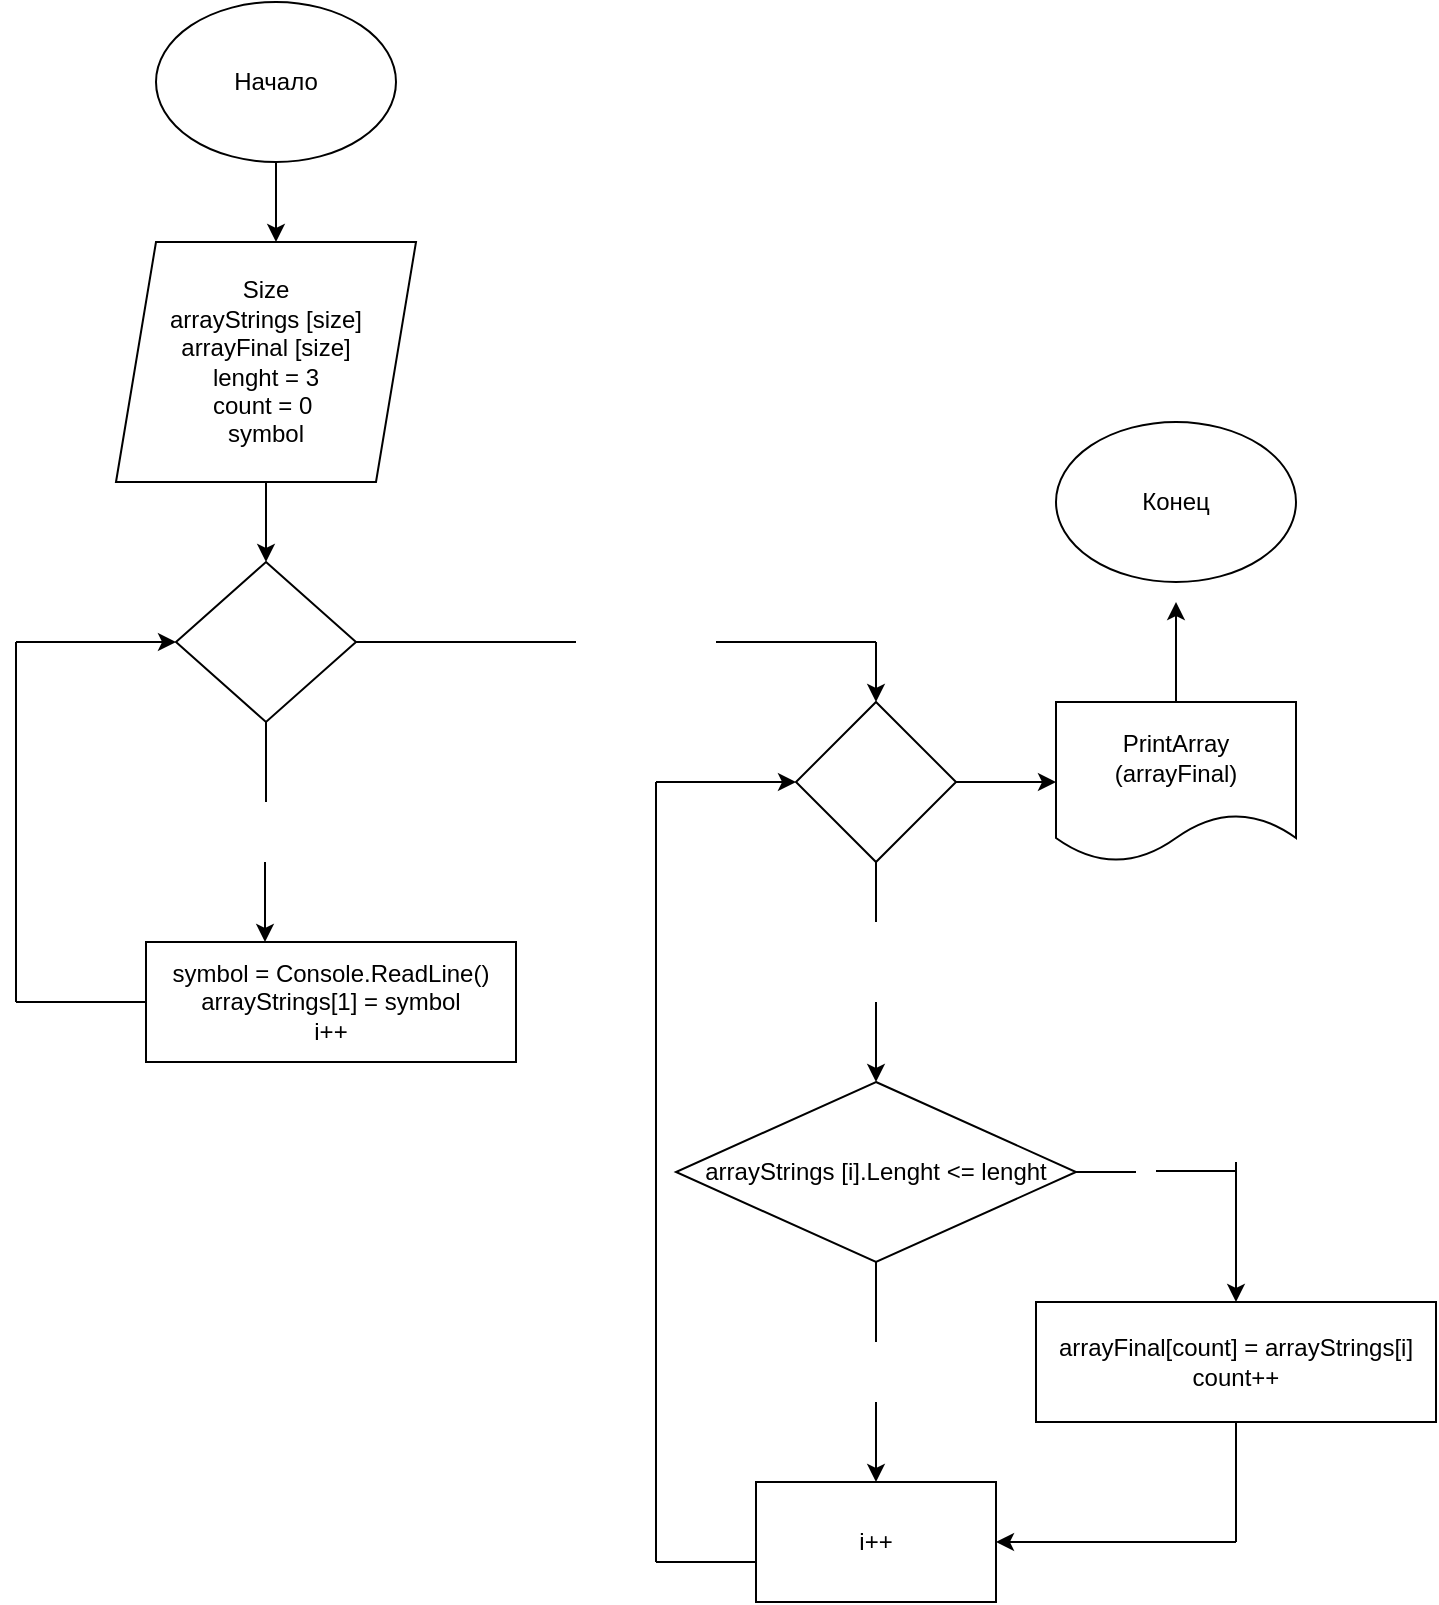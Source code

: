 <mxfile version="20.0.4" type="device"><diagram id="q4uQPURmtGcgx4pPjM3j" name="Page-1"><mxGraphModel dx="1102" dy="582" grid="1" gridSize="10" guides="1" tooltips="1" connect="1" arrows="1" fold="1" page="1" pageScale="1" pageWidth="827" pageHeight="1169" math="0" shadow="0"><root><mxCell id="0"/><mxCell id="1" parent="0"/><mxCell id="MEc7oidvImdgTbIxo620-1" value="Начало" style="ellipse;whiteSpace=wrap;html=1;" vertex="1" parent="1"><mxGeometry x="110" y="20" width="120" height="80" as="geometry"/></mxCell><mxCell id="MEc7oidvImdgTbIxo620-2" value="" style="endArrow=classic;html=1;rounded=0;exitX=0.5;exitY=1;exitDx=0;exitDy=0;" edge="1" parent="1" source="MEc7oidvImdgTbIxo620-1"><mxGeometry width="50" height="50" relative="1" as="geometry"><mxPoint x="120" y="290" as="sourcePoint"/><mxPoint x="170" y="140" as="targetPoint"/></mxGeometry></mxCell><mxCell id="MEc7oidvImdgTbIxo620-3" value="Size&lt;br&gt;arrayStrings [size]&lt;br&gt;arrayFinal [size]&lt;br&gt;lenght = 3&lt;br&gt;count = 0&amp;nbsp;&lt;br&gt;symbol" style="shape=parallelogram;perimeter=parallelogramPerimeter;whiteSpace=wrap;html=1;fixedSize=1;" vertex="1" parent="1"><mxGeometry x="90" y="140" width="150" height="120" as="geometry"/></mxCell><mxCell id="MEc7oidvImdgTbIxo620-5" value="" style="endArrow=classic;html=1;rounded=0;exitX=0.5;exitY=1;exitDx=0;exitDy=0;" edge="1" parent="1" source="MEc7oidvImdgTbIxo620-3"><mxGeometry width="50" height="50" relative="1" as="geometry"><mxPoint x="130" y="290" as="sourcePoint"/><mxPoint x="165" y="300" as="targetPoint"/></mxGeometry></mxCell><mxCell id="MEc7oidvImdgTbIxo620-6" value="" style="rhombus;whiteSpace=wrap;html=1;" vertex="1" parent="1"><mxGeometry x="120" y="300" width="90" height="80" as="geometry"/></mxCell><mxCell id="MEc7oidvImdgTbIxo620-7" value="" style="endArrow=classic;html=1;rounded=0;" edge="1" parent="1"><mxGeometry width="50" height="50" relative="1" as="geometry"><mxPoint x="40" y="340" as="sourcePoint"/><mxPoint x="120" y="340" as="targetPoint"/></mxGeometry></mxCell><mxCell id="MEc7oidvImdgTbIxo620-8" value="" style="endArrow=none;html=1;rounded=0;" edge="1" parent="1"><mxGeometry width="50" height="50" relative="1" as="geometry"><mxPoint x="40" y="520" as="sourcePoint"/><mxPoint x="40" y="340" as="targetPoint"/></mxGeometry></mxCell><mxCell id="MEc7oidvImdgTbIxo620-9" value="" style="endArrow=none;html=1;rounded=0;entryX=0.5;entryY=1;entryDx=0;entryDy=0;" edge="1" parent="1" target="MEc7oidvImdgTbIxo620-6"><mxGeometry width="50" height="50" relative="1" as="geometry"><mxPoint x="165" y="420" as="sourcePoint"/><mxPoint x="440" y="460" as="targetPoint"/></mxGeometry></mxCell><mxCell id="MEc7oidvImdgTbIxo620-10" value="symbol = Console.ReadLine()&lt;br&gt;arrayStrings[1] = symbol&lt;br&gt;i++" style="rounded=0;whiteSpace=wrap;html=1;" vertex="1" parent="1"><mxGeometry x="105" y="490" width="185" height="60" as="geometry"/></mxCell><mxCell id="MEc7oidvImdgTbIxo620-13" value="" style="endArrow=none;html=1;rounded=0;entryX=0;entryY=0.5;entryDx=0;entryDy=0;" edge="1" parent="1" target="MEc7oidvImdgTbIxo620-10"><mxGeometry width="50" height="50" relative="1" as="geometry"><mxPoint x="40" y="520" as="sourcePoint"/><mxPoint x="440" y="460" as="targetPoint"/></mxGeometry></mxCell><mxCell id="MEc7oidvImdgTbIxo620-14" value="" style="endArrow=classic;html=1;rounded=0;" edge="1" parent="1"><mxGeometry width="50" height="50" relative="1" as="geometry"><mxPoint x="164.5" y="450" as="sourcePoint"/><mxPoint x="164.5" y="490" as="targetPoint"/></mxGeometry></mxCell><mxCell id="MEc7oidvImdgTbIxo620-15" value="" style="endArrow=none;html=1;rounded=0;" edge="1" parent="1" source="MEc7oidvImdgTbIxo620-6"><mxGeometry width="50" height="50" relative="1" as="geometry"><mxPoint x="390" y="390" as="sourcePoint"/><mxPoint x="320" y="340" as="targetPoint"/></mxGeometry></mxCell><mxCell id="MEc7oidvImdgTbIxo620-16" value="" style="endArrow=none;html=1;rounded=0;" edge="1" parent="1"><mxGeometry width="50" height="50" relative="1" as="geometry"><mxPoint x="390" y="340" as="sourcePoint"/><mxPoint x="470" y="340" as="targetPoint"/></mxGeometry></mxCell><mxCell id="MEc7oidvImdgTbIxo620-17" value="" style="endArrow=classic;html=1;rounded=0;" edge="1" parent="1"><mxGeometry width="50" height="50" relative="1" as="geometry"><mxPoint x="470" y="340" as="sourcePoint"/><mxPoint x="470" y="370" as="targetPoint"/></mxGeometry></mxCell><mxCell id="MEc7oidvImdgTbIxo620-18" value="" style="rhombus;whiteSpace=wrap;html=1;" vertex="1" parent="1"><mxGeometry x="430" y="370" width="80" height="80" as="geometry"/></mxCell><mxCell id="MEc7oidvImdgTbIxo620-19" value="" style="endArrow=classic;html=1;rounded=0;exitX=1;exitY=0.5;exitDx=0;exitDy=0;" edge="1" parent="1" source="MEc7oidvImdgTbIxo620-18"><mxGeometry width="50" height="50" relative="1" as="geometry"><mxPoint x="420" y="390" as="sourcePoint"/><mxPoint x="560" y="410" as="targetPoint"/></mxGeometry></mxCell><mxCell id="MEc7oidvImdgTbIxo620-20" value="PrintArray (arrayFinal)" style="shape=document;whiteSpace=wrap;html=1;boundedLbl=1;" vertex="1" parent="1"><mxGeometry x="560" y="370" width="120" height="80" as="geometry"/></mxCell><mxCell id="MEc7oidvImdgTbIxo620-21" value="" style="endArrow=classic;html=1;rounded=0;exitX=0.5;exitY=0;exitDx=0;exitDy=0;" edge="1" parent="1" source="MEc7oidvImdgTbIxo620-20"><mxGeometry width="50" height="50" relative="1" as="geometry"><mxPoint x="420" y="390" as="sourcePoint"/><mxPoint x="620" y="320" as="targetPoint"/></mxGeometry></mxCell><mxCell id="MEc7oidvImdgTbIxo620-22" value="Конец" style="ellipse;whiteSpace=wrap;html=1;" vertex="1" parent="1"><mxGeometry x="560" y="230" width="120" height="80" as="geometry"/></mxCell><mxCell id="MEc7oidvImdgTbIxo620-23" value="" style="endArrow=none;html=1;rounded=0;exitX=0.5;exitY=1;exitDx=0;exitDy=0;" edge="1" parent="1" source="MEc7oidvImdgTbIxo620-18"><mxGeometry width="50" height="50" relative="1" as="geometry"><mxPoint x="420" y="390" as="sourcePoint"/><mxPoint x="470" y="480" as="targetPoint"/></mxGeometry></mxCell><mxCell id="MEc7oidvImdgTbIxo620-24" value="" style="endArrow=classic;html=1;rounded=0;" edge="1" parent="1"><mxGeometry width="50" height="50" relative="1" as="geometry"><mxPoint x="470" y="520" as="sourcePoint"/><mxPoint x="470" y="560" as="targetPoint"/></mxGeometry></mxCell><mxCell id="MEc7oidvImdgTbIxo620-25" value="arrayStrings [i].Lenght &amp;lt;= lenght" style="rhombus;whiteSpace=wrap;html=1;" vertex="1" parent="1"><mxGeometry x="370" y="560" width="200" height="90" as="geometry"/></mxCell><mxCell id="MEc7oidvImdgTbIxo620-27" value="" style="endArrow=none;html=1;rounded=0;entryX=0.5;entryY=1;entryDx=0;entryDy=0;" edge="1" parent="1" target="MEc7oidvImdgTbIxo620-25"><mxGeometry width="50" height="50" relative="1" as="geometry"><mxPoint x="470" y="690" as="sourcePoint"/><mxPoint x="440" y="540" as="targetPoint"/></mxGeometry></mxCell><mxCell id="MEc7oidvImdgTbIxo620-28" value="" style="endArrow=classic;html=1;rounded=0;" edge="1" parent="1"><mxGeometry width="50" height="50" relative="1" as="geometry"><mxPoint x="470" y="720" as="sourcePoint"/><mxPoint x="470" y="760" as="targetPoint"/></mxGeometry></mxCell><mxCell id="MEc7oidvImdgTbIxo620-29" value="i++" style="rounded=0;whiteSpace=wrap;html=1;" vertex="1" parent="1"><mxGeometry x="410" y="760" width="120" height="60" as="geometry"/></mxCell><mxCell id="MEc7oidvImdgTbIxo620-30" value="" style="endArrow=classic;html=1;rounded=0;entryX=0;entryY=0.5;entryDx=0;entryDy=0;" edge="1" parent="1" target="MEc7oidvImdgTbIxo620-18"><mxGeometry width="50" height="50" relative="1" as="geometry"><mxPoint x="360" y="410" as="sourcePoint"/><mxPoint x="440" y="540" as="targetPoint"/></mxGeometry></mxCell><mxCell id="MEc7oidvImdgTbIxo620-31" value="" style="endArrow=none;html=1;rounded=0;" edge="1" parent="1"><mxGeometry width="50" height="50" relative="1" as="geometry"><mxPoint x="360" y="800" as="sourcePoint"/><mxPoint x="360" y="410" as="targetPoint"/></mxGeometry></mxCell><mxCell id="MEc7oidvImdgTbIxo620-32" value="" style="endArrow=none;html=1;rounded=0;" edge="1" parent="1"><mxGeometry width="50" height="50" relative="1" as="geometry"><mxPoint x="360" y="800" as="sourcePoint"/><mxPoint x="410" y="800" as="targetPoint"/></mxGeometry></mxCell><mxCell id="MEc7oidvImdgTbIxo620-33" value="" style="endArrow=none;html=1;rounded=0;exitX=1;exitY=0.5;exitDx=0;exitDy=0;" edge="1" parent="1" source="MEc7oidvImdgTbIxo620-25"><mxGeometry width="50" height="50" relative="1" as="geometry"><mxPoint x="390" y="590" as="sourcePoint"/><mxPoint x="600" y="605" as="targetPoint"/></mxGeometry></mxCell><mxCell id="MEc7oidvImdgTbIxo620-34" value="arrayFinal[count] = arrayStrings[i]&lt;br&gt;count++" style="rounded=0;whiteSpace=wrap;html=1;" vertex="1" parent="1"><mxGeometry x="550" y="670" width="200" height="60" as="geometry"/></mxCell><mxCell id="MEc7oidvImdgTbIxo620-35" value="" style="endArrow=none;html=1;rounded=0;entryX=0.5;entryY=1;entryDx=0;entryDy=0;" edge="1" parent="1" target="MEc7oidvImdgTbIxo620-34"><mxGeometry width="50" height="50" relative="1" as="geometry"><mxPoint x="650" y="790" as="sourcePoint"/><mxPoint x="440" y="540" as="targetPoint"/></mxGeometry></mxCell><mxCell id="MEc7oidvImdgTbIxo620-36" value="" style="endArrow=classic;html=1;rounded=0;entryX=1;entryY=0.5;entryDx=0;entryDy=0;" edge="1" parent="1" target="MEc7oidvImdgTbIxo620-29"><mxGeometry width="50" height="50" relative="1" as="geometry"><mxPoint x="650" y="790" as="sourcePoint"/><mxPoint x="440" y="540" as="targetPoint"/></mxGeometry></mxCell><mxCell id="MEc7oidvImdgTbIxo620-37" value="" style="endArrow=classic;html=1;rounded=0;entryX=0.5;entryY=0;entryDx=0;entryDy=0;" edge="1" parent="1" target="MEc7oidvImdgTbIxo620-34"><mxGeometry width="50" height="50" relative="1" as="geometry"><mxPoint x="650" y="600" as="sourcePoint"/><mxPoint x="440" y="540" as="targetPoint"/></mxGeometry></mxCell><mxCell id="MEc7oidvImdgTbIxo620-38" value="" style="endArrow=none;html=1;rounded=0;" edge="1" parent="1"><mxGeometry width="50" height="50" relative="1" as="geometry"><mxPoint x="610" y="604.5" as="sourcePoint"/><mxPoint x="650" y="604.5" as="targetPoint"/><Array as="points"/></mxGeometry></mxCell></root></mxGraphModel></diagram></mxfile>